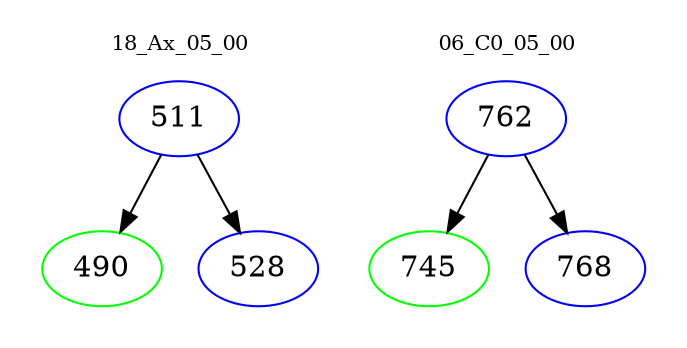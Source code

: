 digraph{
subgraph cluster_0 {
color = white
label = "18_Ax_05_00";
fontsize=10;
T0_511 [label="511", color="blue"]
T0_511 -> T0_490 [color="black"]
T0_490 [label="490", color="green"]
T0_511 -> T0_528 [color="black"]
T0_528 [label="528", color="blue"]
}
subgraph cluster_1 {
color = white
label = "06_C0_05_00";
fontsize=10;
T1_762 [label="762", color="blue"]
T1_762 -> T1_745 [color="black"]
T1_745 [label="745", color="green"]
T1_762 -> T1_768 [color="black"]
T1_768 [label="768", color="blue"]
}
}
